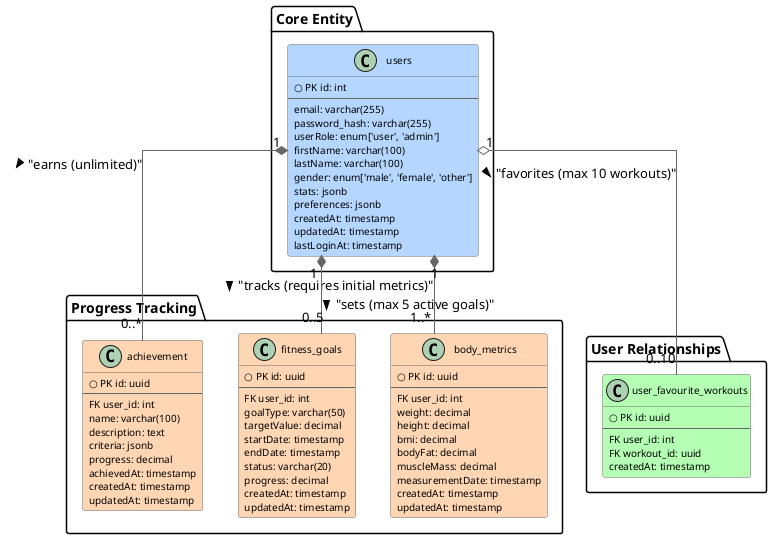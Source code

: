 @startuml User_Management_ERD

' Page settings
skinparam pageMargin 10
skinparam pageExternalColor white
skinparam pageBorderColor white
skinparam page {
    width 800
    height 1200
}

' Styling
hide methods
hide stereotypes
skinparam linetype ortho
skinparam class {
    BackgroundColor<<Core>> #B4D6FF
    BackgroundColor<<Junction>> #B4FFB4
    BackgroundColor<<Tracking>> #FFD6B4
    BorderColor #666666
    ArrowColor #666666
    FontSize 11
    AttributeFontSize 10
}

' Core Entity
package "Core Entity" {
    class users << Core >> {
        ○ PK id: int
        --
        email: varchar(255)
        password_hash: varchar(255)
        userRole: enum['user', 'admin']
        firstName: varchar(100)
        lastName: varchar(100)
        gender: enum['male', 'female', 'other']
        stats: jsonb
        preferences: jsonb
        createdAt: timestamp
        updatedAt: timestamp
        lastLoginAt: timestamp
    }
}

' Tracking Tables
package "Progress Tracking" {
    class body_metrics << Tracking >> {
        ○ PK id: uuid
        --
        FK user_id: int
        weight: decimal
        height: decimal
        bmi: decimal
        bodyFat: decimal
        muscleMass: decimal
        measurementDate: timestamp
        createdAt: timestamp
        updatedAt: timestamp
    }

    class fitness_goals << Tracking >> {
        ○ PK id: uuid
        --
        FK user_id: int
        goalType: varchar(50)
        targetValue: decimal
        startDate: timestamp
        endDate: timestamp
        status: varchar(20)
        progress: decimal
        createdAt: timestamp
        updatedAt: timestamp
    }

    class achievement << Tracking >> {
        ○ PK id: uuid
        --
        FK user_id: int
        name: varchar(100)
        description: text
        criteria: jsonb
        progress: decimal
        achievedAt: timestamp
        createdAt: timestamp
        updatedAt: timestamp
    }
}

' Junction Tables
package "User Relationships" {
    class user_favourite_workouts << Junction >> {
        ○ PK id: uuid
        --
        FK user_id: int
        FK workout_id: uuid
        createdAt: timestamp
    }
}

' Relationships with specific cardinality constraints
users "1" *-- "1..*" body_metrics : "tracks (requires initial metrics)" >
users "1" *-- "0..5" fitness_goals : "sets (max 5 active goals)" >
users "1" *-- "0..*" achievement : "earns (unlimited)" >
users "1" o-- "0..10" user_favourite_workouts : "favorites (max 10 workouts)" >

@enduml 